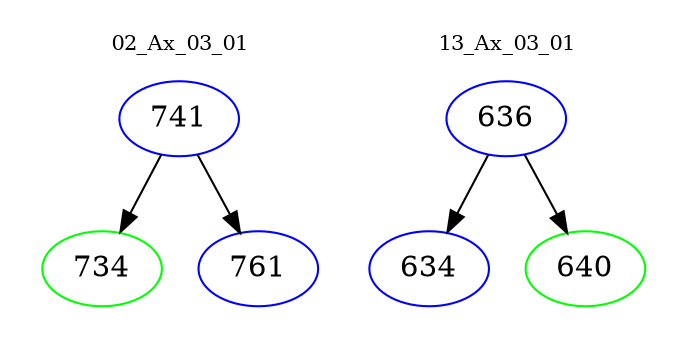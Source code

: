digraph{
subgraph cluster_0 {
color = white
label = "02_Ax_03_01";
fontsize=10;
T0_741 [label="741", color="blue"]
T0_741 -> T0_734 [color="black"]
T0_734 [label="734", color="green"]
T0_741 -> T0_761 [color="black"]
T0_761 [label="761", color="blue"]
}
subgraph cluster_1 {
color = white
label = "13_Ax_03_01";
fontsize=10;
T1_636 [label="636", color="blue"]
T1_636 -> T1_634 [color="black"]
T1_634 [label="634", color="blue"]
T1_636 -> T1_640 [color="black"]
T1_640 [label="640", color="green"]
}
}
